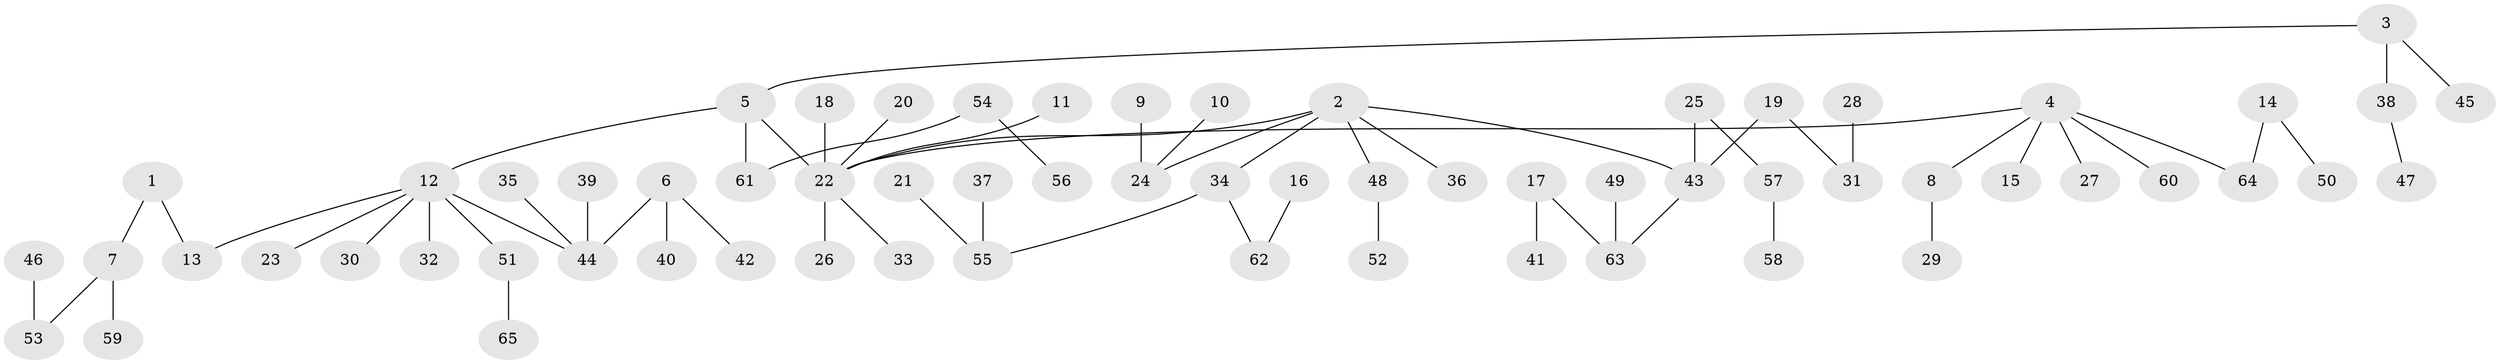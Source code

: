// original degree distribution, {10: 0.007751937984496124, 4: 0.06976744186046512, 7: 0.015503875968992248, 3: 0.09302325581395349, 5: 0.015503875968992248, 2: 0.32558139534883723, 1: 0.46511627906976744, 6: 0.007751937984496124}
// Generated by graph-tools (version 1.1) at 2025/02/03/09/25 03:02:25]
// undirected, 65 vertices, 64 edges
graph export_dot {
graph [start="1"]
  node [color=gray90,style=filled];
  1;
  2;
  3;
  4;
  5;
  6;
  7;
  8;
  9;
  10;
  11;
  12;
  13;
  14;
  15;
  16;
  17;
  18;
  19;
  20;
  21;
  22;
  23;
  24;
  25;
  26;
  27;
  28;
  29;
  30;
  31;
  32;
  33;
  34;
  35;
  36;
  37;
  38;
  39;
  40;
  41;
  42;
  43;
  44;
  45;
  46;
  47;
  48;
  49;
  50;
  51;
  52;
  53;
  54;
  55;
  56;
  57;
  58;
  59;
  60;
  61;
  62;
  63;
  64;
  65;
  1 -- 7 [weight=1.0];
  1 -- 13 [weight=1.0];
  2 -- 22 [weight=1.0];
  2 -- 24 [weight=1.0];
  2 -- 34 [weight=1.0];
  2 -- 36 [weight=1.0];
  2 -- 43 [weight=1.0];
  2 -- 48 [weight=1.0];
  3 -- 5 [weight=1.0];
  3 -- 38 [weight=1.0];
  3 -- 45 [weight=1.0];
  4 -- 8 [weight=1.0];
  4 -- 15 [weight=1.0];
  4 -- 22 [weight=1.0];
  4 -- 27 [weight=1.0];
  4 -- 60 [weight=1.0];
  4 -- 64 [weight=1.0];
  5 -- 12 [weight=1.0];
  5 -- 22 [weight=1.0];
  5 -- 61 [weight=1.0];
  6 -- 40 [weight=1.0];
  6 -- 42 [weight=1.0];
  6 -- 44 [weight=1.0];
  7 -- 53 [weight=1.0];
  7 -- 59 [weight=1.0];
  8 -- 29 [weight=1.0];
  9 -- 24 [weight=1.0];
  10 -- 24 [weight=1.0];
  11 -- 22 [weight=1.0];
  12 -- 13 [weight=1.0];
  12 -- 23 [weight=1.0];
  12 -- 30 [weight=1.0];
  12 -- 32 [weight=1.0];
  12 -- 44 [weight=1.0];
  12 -- 51 [weight=1.0];
  14 -- 50 [weight=1.0];
  14 -- 64 [weight=1.0];
  16 -- 62 [weight=1.0];
  17 -- 41 [weight=1.0];
  17 -- 63 [weight=1.0];
  18 -- 22 [weight=1.0];
  19 -- 31 [weight=1.0];
  19 -- 43 [weight=1.0];
  20 -- 22 [weight=1.0];
  21 -- 55 [weight=1.0];
  22 -- 26 [weight=1.0];
  22 -- 33 [weight=1.0];
  25 -- 43 [weight=1.0];
  25 -- 57 [weight=1.0];
  28 -- 31 [weight=1.0];
  34 -- 55 [weight=1.0];
  34 -- 62 [weight=1.0];
  35 -- 44 [weight=1.0];
  37 -- 55 [weight=1.0];
  38 -- 47 [weight=1.0];
  39 -- 44 [weight=1.0];
  43 -- 63 [weight=1.0];
  46 -- 53 [weight=1.0];
  48 -- 52 [weight=1.0];
  49 -- 63 [weight=1.0];
  51 -- 65 [weight=1.0];
  54 -- 56 [weight=1.0];
  54 -- 61 [weight=1.0];
  57 -- 58 [weight=1.0];
}
